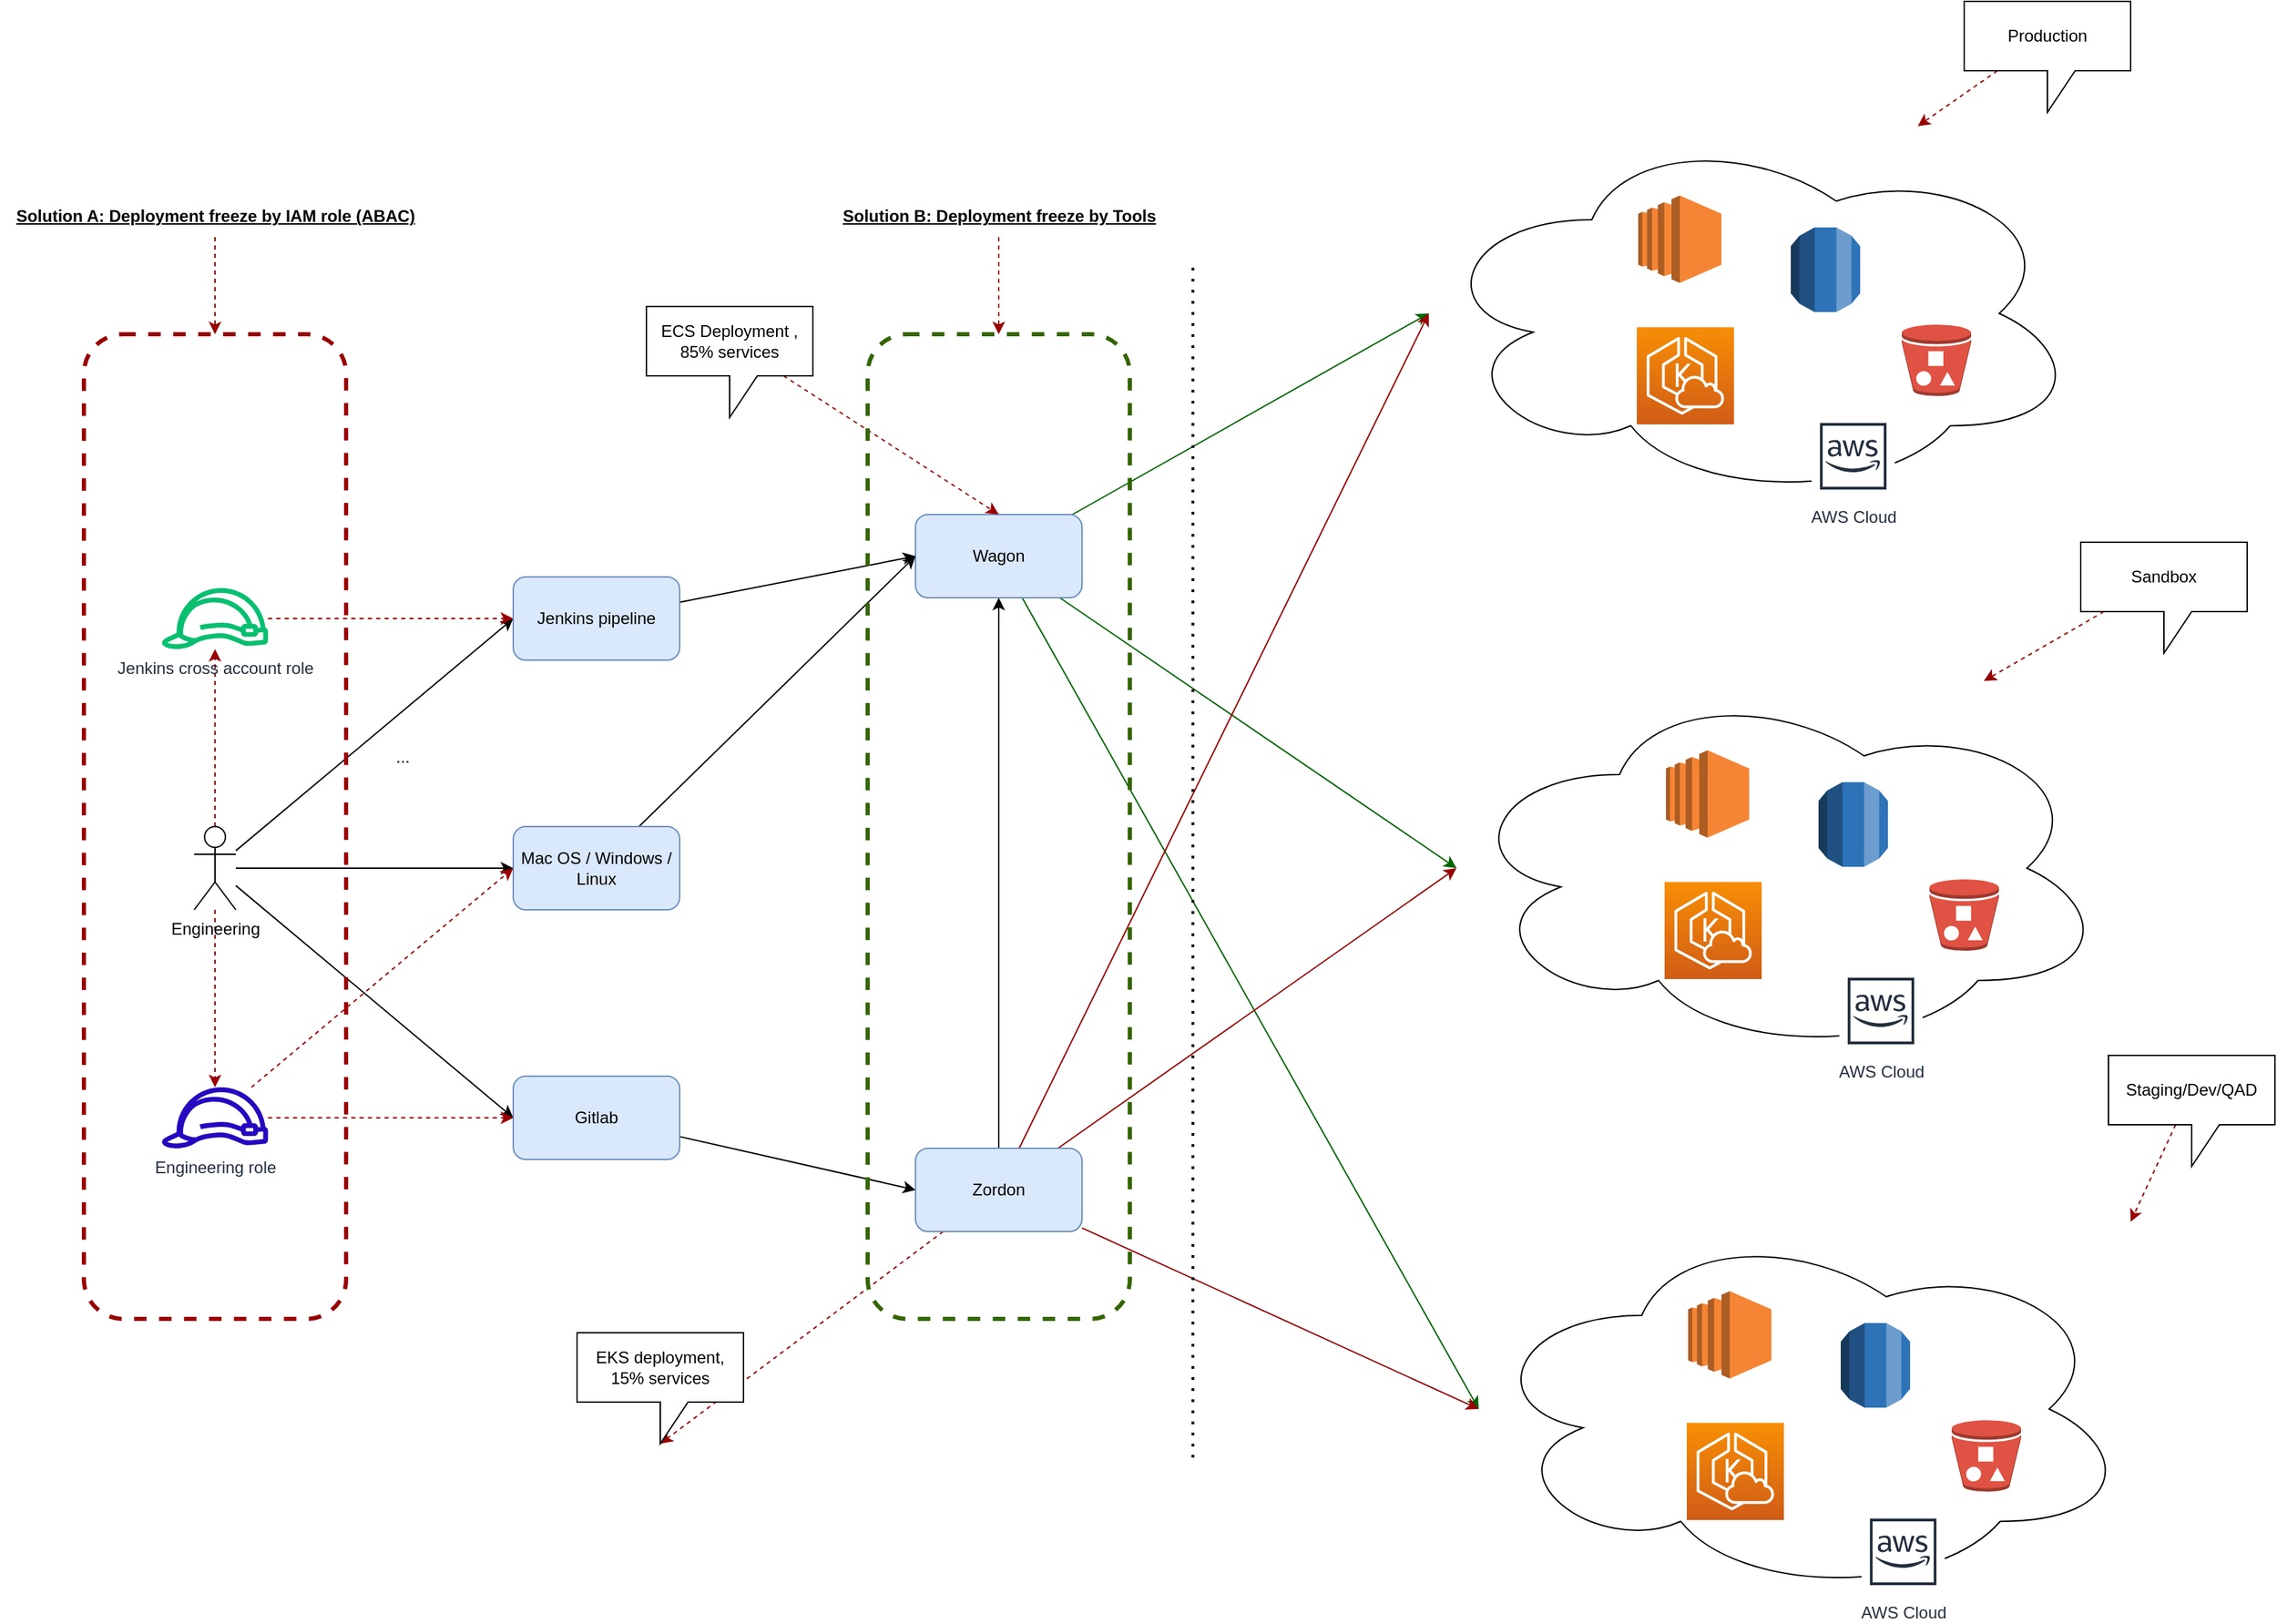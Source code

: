 <mxfile version="20.8.11" type="github">
  <diagram name="Page-1" id="_FEKKTkWSSTOCSQZe-sH">
    <mxGraphModel dx="2276" dy="1131" grid="1" gridSize="10" guides="1" tooltips="1" connect="1" arrows="1" fold="1" page="1" pageScale="1" pageWidth="850" pageHeight="1100" math="0" shadow="0">
      <root>
        <mxCell id="0" />
        <mxCell id="1" parent="0" />
        <mxCell id="CKW2dxHiue9IkvRFs45i-118" style="edgeStyle=none;rounded=0;orthogonalLoop=1;jettySize=auto;html=1;entryX=0;entryY=0.5;entryDx=0;entryDy=0;strokeColor=#006600;" edge="1" parent="1" source="CKW2dxHiue9IkvRFs45i-8" target="CKW2dxHiue9IkvRFs45i-86">
          <mxGeometry relative="1" as="geometry" />
        </mxCell>
        <mxCell id="CKW2dxHiue9IkvRFs45i-119" style="edgeStyle=none;rounded=0;orthogonalLoop=1;jettySize=auto;html=1;entryX=0;entryY=0.5;entryDx=0;entryDy=0;strokeColor=#006600;" edge="1" parent="1" source="CKW2dxHiue9IkvRFs45i-8" target="CKW2dxHiue9IkvRFs45i-87">
          <mxGeometry relative="1" as="geometry" />
        </mxCell>
        <mxCell id="CKW2dxHiue9IkvRFs45i-120" style="edgeStyle=none;rounded=0;orthogonalLoop=1;jettySize=auto;html=1;entryX=0;entryY=0.5;entryDx=0;entryDy=0;strokeColor=#006600;" edge="1" parent="1" source="CKW2dxHiue9IkvRFs45i-8" target="CKW2dxHiue9IkvRFs45i-95">
          <mxGeometry relative="1" as="geometry" />
        </mxCell>
        <mxCell id="CKW2dxHiue9IkvRFs45i-8" value="Wagon" style="rounded=1;whiteSpace=wrap;html=1;fillColor=#dae8fc;strokeColor=#6c8ebf;" vertex="1" parent="1">
          <mxGeometry x="914" y="520" width="120" height="60" as="geometry" />
        </mxCell>
        <mxCell id="CKW2dxHiue9IkvRFs45i-111" style="edgeStyle=none;rounded=0;orthogonalLoop=1;jettySize=auto;html=1;entryX=0;entryY=0.5;entryDx=0;entryDy=0;" edge="1" parent="1" source="CKW2dxHiue9IkvRFs45i-25" target="CKW2dxHiue9IkvRFs45i-107">
          <mxGeometry relative="1" as="geometry" />
        </mxCell>
        <mxCell id="CKW2dxHiue9IkvRFs45i-112" style="edgeStyle=none;rounded=0;orthogonalLoop=1;jettySize=auto;html=1;entryX=0;entryY=0.5;entryDx=0;entryDy=0;" edge="1" parent="1" source="CKW2dxHiue9IkvRFs45i-25" target="CKW2dxHiue9IkvRFs45i-108">
          <mxGeometry relative="1" as="geometry" />
        </mxCell>
        <mxCell id="CKW2dxHiue9IkvRFs45i-113" style="edgeStyle=none;rounded=0;orthogonalLoop=1;jettySize=auto;html=1;entryX=0;entryY=0.5;entryDx=0;entryDy=0;" edge="1" parent="1" source="CKW2dxHiue9IkvRFs45i-25" target="CKW2dxHiue9IkvRFs45i-109">
          <mxGeometry relative="1" as="geometry" />
        </mxCell>
        <mxCell id="CKW2dxHiue9IkvRFs45i-126" style="edgeStyle=none;rounded=0;orthogonalLoop=1;jettySize=auto;html=1;strokeColor=#990000;dashed=1;" edge="1" parent="1" source="CKW2dxHiue9IkvRFs45i-25" target="CKW2dxHiue9IkvRFs45i-58">
          <mxGeometry relative="1" as="geometry" />
        </mxCell>
        <mxCell id="CKW2dxHiue9IkvRFs45i-127" style="edgeStyle=none;rounded=0;orthogonalLoop=1;jettySize=auto;html=1;strokeColor=#990000;dashed=1;" edge="1" parent="1" source="CKW2dxHiue9IkvRFs45i-25" target="CKW2dxHiue9IkvRFs45i-124">
          <mxGeometry relative="1" as="geometry" />
        </mxCell>
        <mxCell id="CKW2dxHiue9IkvRFs45i-25" value="Engineering" style="shape=umlActor;verticalLabelPosition=bottom;verticalAlign=top;html=1;outlineConnect=0;" vertex="1" parent="1">
          <mxGeometry x="394" y="745" width="30" height="60" as="geometry" />
        </mxCell>
        <mxCell id="CKW2dxHiue9IkvRFs45i-117" style="edgeStyle=none;rounded=0;orthogonalLoop=1;jettySize=auto;html=1;entryX=0.5;entryY=1;entryDx=0;entryDy=0;" edge="1" parent="1" source="CKW2dxHiue9IkvRFs45i-35" target="CKW2dxHiue9IkvRFs45i-8">
          <mxGeometry relative="1" as="geometry" />
        </mxCell>
        <mxCell id="CKW2dxHiue9IkvRFs45i-121" style="edgeStyle=none;rounded=0;orthogonalLoop=1;jettySize=auto;html=1;entryX=0;entryY=0.5;entryDx=0;entryDy=0;strokeColor=#990000;" edge="1" parent="1" source="CKW2dxHiue9IkvRFs45i-35" target="CKW2dxHiue9IkvRFs45i-86">
          <mxGeometry relative="1" as="geometry" />
        </mxCell>
        <mxCell id="CKW2dxHiue9IkvRFs45i-122" style="edgeStyle=none;rounded=0;orthogonalLoop=1;jettySize=auto;html=1;entryX=0;entryY=0.5;entryDx=0;entryDy=0;strokeColor=#990000;" edge="1" parent="1" source="CKW2dxHiue9IkvRFs45i-35" target="CKW2dxHiue9IkvRFs45i-87">
          <mxGeometry relative="1" as="geometry" />
        </mxCell>
        <mxCell id="CKW2dxHiue9IkvRFs45i-123" style="edgeStyle=none;rounded=0;orthogonalLoop=1;jettySize=auto;html=1;entryX=0;entryY=0.5;entryDx=0;entryDy=0;strokeColor=#990000;" edge="1" parent="1" source="CKW2dxHiue9IkvRFs45i-35" target="CKW2dxHiue9IkvRFs45i-95">
          <mxGeometry relative="1" as="geometry" />
        </mxCell>
        <mxCell id="CKW2dxHiue9IkvRFs45i-132" style="edgeStyle=none;rounded=0;orthogonalLoop=1;jettySize=auto;html=1;entryX=0;entryY=0;entryDx=60;entryDy=80;entryPerimeter=0;dashed=1;strokeColor=#990000;" edge="1" parent="1" source="CKW2dxHiue9IkvRFs45i-35" target="CKW2dxHiue9IkvRFs45i-131">
          <mxGeometry relative="1" as="geometry" />
        </mxCell>
        <mxCell id="CKW2dxHiue9IkvRFs45i-35" value="Zordon" style="rounded=1;whiteSpace=wrap;html=1;fillColor=#dae8fc;strokeColor=#6c8ebf;" vertex="1" parent="1">
          <mxGeometry x="914" y="977" width="120" height="60" as="geometry" />
        </mxCell>
        <mxCell id="CKW2dxHiue9IkvRFs45i-40" value="" style="endArrow=none;dashed=1;html=1;dashPattern=1 3;strokeWidth=2;rounded=0;" edge="1" parent="1">
          <mxGeometry width="50" height="50" relative="1" as="geometry">
            <mxPoint x="1114" y="1200" as="sourcePoint" />
            <mxPoint x="1114" y="340" as="targetPoint" />
          </mxGeometry>
        </mxCell>
        <mxCell id="CKW2dxHiue9IkvRFs45i-125" style="edgeStyle=none;rounded=0;orthogonalLoop=1;jettySize=auto;html=1;entryX=0;entryY=0.5;entryDx=0;entryDy=0;strokeColor=#990000;dashed=1;" edge="1" parent="1" source="CKW2dxHiue9IkvRFs45i-58" target="CKW2dxHiue9IkvRFs45i-107">
          <mxGeometry relative="1" as="geometry" />
        </mxCell>
        <mxCell id="CKW2dxHiue9IkvRFs45i-58" value="Jenkins cross account role" style="sketch=0;outlineConnect=0;fontColor=#232F3E;gradientColor=none;fillColor=#08bf70;strokeColor=none;dashed=0;verticalLabelPosition=bottom;verticalAlign=top;align=center;html=1;fontSize=12;fontStyle=0;aspect=fixed;pointerEvents=1;shape=mxgraph.aws4.role;" vertex="1" parent="1">
          <mxGeometry x="370" y="573" width="78" height="44" as="geometry" />
        </mxCell>
        <mxCell id="CKW2dxHiue9IkvRFs45i-60" value="..." style="text;html=1;align=center;verticalAlign=middle;resizable=0;points=[];autosize=1;strokeColor=none;fillColor=none;" vertex="1" parent="1">
          <mxGeometry x="529" y="680" width="30" height="30" as="geometry" />
        </mxCell>
        <mxCell id="CKW2dxHiue9IkvRFs45i-86" value="" style="group;movable=1;resizable=1;rotatable=1;deletable=1;editable=1;connectable=1;" vertex="1" connectable="0" parent="1">
          <mxGeometry x="1284" y="240" width="470" height="270" as="geometry" />
        </mxCell>
        <mxCell id="CKW2dxHiue9IkvRFs45i-1" value="" style="ellipse;shape=cloud;whiteSpace=wrap;html=1;movable=1;resizable=1;rotatable=1;deletable=1;editable=1;connectable=1;" vertex="1" parent="CKW2dxHiue9IkvRFs45i-86">
          <mxGeometry width="470" height="270" as="geometry" />
        </mxCell>
        <mxCell id="CKW2dxHiue9IkvRFs45i-72" value="" style="sketch=0;points=[[0,0,0],[0.25,0,0],[0.5,0,0],[0.75,0,0],[1,0,0],[0,1,0],[0.25,1,0],[0.5,1,0],[0.75,1,0],[1,1,0],[0,0.25,0],[0,0.5,0],[0,0.75,0],[1,0.25,0],[1,0.5,0],[1,0.75,0]];outlineConnect=0;fontColor=#232F3E;gradientColor=#F78E04;gradientDirection=north;fillColor=#D05C17;strokeColor=#ffffff;dashed=0;verticalLabelPosition=bottom;verticalAlign=top;align=center;html=1;fontSize=12;fontStyle=0;aspect=fixed;shape=mxgraph.aws4.resourceIcon;resIcon=mxgraph.aws4.eks_cloud;movable=1;resizable=1;rotatable=1;deletable=1;editable=1;connectable=1;" vertex="1" parent="CKW2dxHiue9IkvRFs45i-86">
          <mxGeometry x="150" y="145" width="70" height="70" as="geometry" />
        </mxCell>
        <mxCell id="CKW2dxHiue9IkvRFs45i-66" value="" style="outlineConnect=0;dashed=0;verticalLabelPosition=bottom;verticalAlign=top;align=center;html=1;shape=mxgraph.aws3.bucket_with_objects;fillColor=#E05243;gradientColor=none;movable=1;resizable=1;rotatable=1;deletable=1;editable=1;connectable=1;" vertex="1" parent="CKW2dxHiue9IkvRFs45i-86">
          <mxGeometry x="341" y="143" width="50" height="51.5" as="geometry" />
        </mxCell>
        <mxCell id="CKW2dxHiue9IkvRFs45i-67" value="" style="outlineConnect=0;dashed=0;verticalLabelPosition=bottom;verticalAlign=top;align=center;html=1;shape=mxgraph.aws3.rds;fillColor=#2E73B8;gradientColor=none;movable=1;resizable=1;rotatable=1;deletable=1;editable=1;connectable=1;" vertex="1" parent="CKW2dxHiue9IkvRFs45i-86">
          <mxGeometry x="261" y="73" width="50" height="61" as="geometry" />
        </mxCell>
        <mxCell id="CKW2dxHiue9IkvRFs45i-68" value="" style="outlineConnect=0;dashed=0;verticalLabelPosition=bottom;verticalAlign=top;align=center;html=1;shape=mxgraph.aws3.ec2;fillColor=#F58534;gradientColor=none;movable=1;resizable=1;rotatable=1;deletable=1;editable=1;connectable=1;" vertex="1" parent="CKW2dxHiue9IkvRFs45i-86">
          <mxGeometry x="151" y="50" width="60" height="63" as="geometry" />
        </mxCell>
        <mxCell id="CKW2dxHiue9IkvRFs45i-69" value="AWS Cloud" style="sketch=0;outlineConnect=0;fontColor=#232F3E;gradientColor=none;strokeColor=#232F3E;fillColor=#ffffff;dashed=0;verticalLabelPosition=bottom;verticalAlign=top;align=center;html=1;fontSize=12;fontStyle=0;aspect=fixed;shape=mxgraph.aws4.resourceIcon;resIcon=mxgraph.aws4.aws_cloud;movable=1;resizable=1;rotatable=1;deletable=1;editable=1;connectable=1;" vertex="1" parent="CKW2dxHiue9IkvRFs45i-86">
          <mxGeometry x="276" y="208" width="60" height="60" as="geometry" />
        </mxCell>
        <mxCell id="CKW2dxHiue9IkvRFs45i-70" value="" style="shape=image;html=1;verticalAlign=top;verticalLabelPosition=bottom;labelBackgroundColor=#ffffff;imageAspect=0;aspect=fixed;image=https://cdn1.iconfinder.com/data/icons/iconoir-vol-3/24/question-mark-128.png;movable=1;resizable=1;rotatable=1;deletable=1;editable=1;connectable=1;" vertex="1" parent="CKW2dxHiue9IkvRFs45i-86">
          <mxGeometry x="238" y="150" width="58" height="58" as="geometry" />
        </mxCell>
        <mxCell id="CKW2dxHiue9IkvRFs45i-87" value="" style="group;movable=1;resizable=1;rotatable=1;deletable=1;editable=1;connectable=1;" vertex="1" connectable="0" parent="1">
          <mxGeometry x="1304" y="640" width="470" height="270" as="geometry" />
        </mxCell>
        <mxCell id="CKW2dxHiue9IkvRFs45i-88" value="" style="ellipse;shape=cloud;whiteSpace=wrap;html=1;movable=1;resizable=1;rotatable=1;deletable=1;editable=1;connectable=1;" vertex="1" parent="CKW2dxHiue9IkvRFs45i-87">
          <mxGeometry width="470" height="270" as="geometry" />
        </mxCell>
        <mxCell id="CKW2dxHiue9IkvRFs45i-89" value="" style="sketch=0;points=[[0,0,0],[0.25,0,0],[0.5,0,0],[0.75,0,0],[1,0,0],[0,1,0],[0.25,1,0],[0.5,1,0],[0.75,1,0],[1,1,0],[0,0.25,0],[0,0.5,0],[0,0.75,0],[1,0.25,0],[1,0.5,0],[1,0.75,0]];outlineConnect=0;fontColor=#232F3E;gradientColor=#F78E04;gradientDirection=north;fillColor=#D05C17;strokeColor=#ffffff;dashed=0;verticalLabelPosition=bottom;verticalAlign=top;align=center;html=1;fontSize=12;fontStyle=0;aspect=fixed;shape=mxgraph.aws4.resourceIcon;resIcon=mxgraph.aws4.eks_cloud;movable=1;resizable=1;rotatable=1;deletable=1;editable=1;connectable=1;" vertex="1" parent="CKW2dxHiue9IkvRFs45i-87">
          <mxGeometry x="150" y="145" width="70" height="70" as="geometry" />
        </mxCell>
        <mxCell id="CKW2dxHiue9IkvRFs45i-90" value="" style="outlineConnect=0;dashed=0;verticalLabelPosition=bottom;verticalAlign=top;align=center;html=1;shape=mxgraph.aws3.bucket_with_objects;fillColor=#E05243;gradientColor=none;movable=1;resizable=1;rotatable=1;deletable=1;editable=1;connectable=1;" vertex="1" parent="CKW2dxHiue9IkvRFs45i-87">
          <mxGeometry x="341" y="143" width="50" height="51.5" as="geometry" />
        </mxCell>
        <mxCell id="CKW2dxHiue9IkvRFs45i-91" value="" style="outlineConnect=0;dashed=0;verticalLabelPosition=bottom;verticalAlign=top;align=center;html=1;shape=mxgraph.aws3.rds;fillColor=#2E73B8;gradientColor=none;movable=1;resizable=1;rotatable=1;deletable=1;editable=1;connectable=1;" vertex="1" parent="CKW2dxHiue9IkvRFs45i-87">
          <mxGeometry x="261" y="73" width="50" height="61" as="geometry" />
        </mxCell>
        <mxCell id="CKW2dxHiue9IkvRFs45i-92" value="" style="outlineConnect=0;dashed=0;verticalLabelPosition=bottom;verticalAlign=top;align=center;html=1;shape=mxgraph.aws3.ec2;fillColor=#F58534;gradientColor=none;movable=1;resizable=1;rotatable=1;deletable=1;editable=1;connectable=1;" vertex="1" parent="CKW2dxHiue9IkvRFs45i-87">
          <mxGeometry x="151" y="50" width="60" height="63" as="geometry" />
        </mxCell>
        <mxCell id="CKW2dxHiue9IkvRFs45i-93" value="AWS Cloud" style="sketch=0;outlineConnect=0;fontColor=#232F3E;gradientColor=none;strokeColor=#232F3E;fillColor=#ffffff;dashed=0;verticalLabelPosition=bottom;verticalAlign=top;align=center;html=1;fontSize=12;fontStyle=0;aspect=fixed;shape=mxgraph.aws4.resourceIcon;resIcon=mxgraph.aws4.aws_cloud;movable=1;resizable=1;rotatable=1;deletable=1;editable=1;connectable=1;" vertex="1" parent="CKW2dxHiue9IkvRFs45i-87">
          <mxGeometry x="276" y="208" width="60" height="60" as="geometry" />
        </mxCell>
        <mxCell id="CKW2dxHiue9IkvRFs45i-94" value="" style="shape=image;html=1;verticalAlign=top;verticalLabelPosition=bottom;labelBackgroundColor=#ffffff;imageAspect=0;aspect=fixed;image=https://cdn1.iconfinder.com/data/icons/iconoir-vol-3/24/question-mark-128.png;movable=1;resizable=1;rotatable=1;deletable=1;editable=1;connectable=1;" vertex="1" parent="CKW2dxHiue9IkvRFs45i-87">
          <mxGeometry x="238" y="150" width="58" height="58" as="geometry" />
        </mxCell>
        <mxCell id="CKW2dxHiue9IkvRFs45i-95" value="" style="group;movable=1;resizable=1;rotatable=1;deletable=1;editable=1;connectable=1;" vertex="1" connectable="0" parent="1">
          <mxGeometry x="1320" y="1030" width="470" height="270" as="geometry" />
        </mxCell>
        <mxCell id="CKW2dxHiue9IkvRFs45i-96" value="" style="ellipse;shape=cloud;whiteSpace=wrap;html=1;movable=1;resizable=1;rotatable=1;deletable=1;editable=1;connectable=1;" vertex="1" parent="CKW2dxHiue9IkvRFs45i-95">
          <mxGeometry width="470" height="270" as="geometry" />
        </mxCell>
        <mxCell id="CKW2dxHiue9IkvRFs45i-97" value="" style="sketch=0;points=[[0,0,0],[0.25,0,0],[0.5,0,0],[0.75,0,0],[1,0,0],[0,1,0],[0.25,1,0],[0.5,1,0],[0.75,1,0],[1,1,0],[0,0.25,0],[0,0.5,0],[0,0.75,0],[1,0.25,0],[1,0.5,0],[1,0.75,0]];outlineConnect=0;fontColor=#232F3E;gradientColor=#F78E04;gradientDirection=north;fillColor=#D05C17;strokeColor=#ffffff;dashed=0;verticalLabelPosition=bottom;verticalAlign=top;align=center;html=1;fontSize=12;fontStyle=0;aspect=fixed;shape=mxgraph.aws4.resourceIcon;resIcon=mxgraph.aws4.eks_cloud;movable=1;resizable=1;rotatable=1;deletable=1;editable=1;connectable=1;" vertex="1" parent="CKW2dxHiue9IkvRFs45i-95">
          <mxGeometry x="150" y="145" width="70" height="70" as="geometry" />
        </mxCell>
        <mxCell id="CKW2dxHiue9IkvRFs45i-98" value="" style="outlineConnect=0;dashed=0;verticalLabelPosition=bottom;verticalAlign=top;align=center;html=1;shape=mxgraph.aws3.bucket_with_objects;fillColor=#E05243;gradientColor=none;movable=1;resizable=1;rotatable=1;deletable=1;editable=1;connectable=1;" vertex="1" parent="CKW2dxHiue9IkvRFs45i-95">
          <mxGeometry x="341" y="143" width="50" height="51.5" as="geometry" />
        </mxCell>
        <mxCell id="CKW2dxHiue9IkvRFs45i-99" value="" style="outlineConnect=0;dashed=0;verticalLabelPosition=bottom;verticalAlign=top;align=center;html=1;shape=mxgraph.aws3.rds;fillColor=#2E73B8;gradientColor=none;movable=1;resizable=1;rotatable=1;deletable=1;editable=1;connectable=1;" vertex="1" parent="CKW2dxHiue9IkvRFs45i-95">
          <mxGeometry x="261" y="73" width="50" height="61" as="geometry" />
        </mxCell>
        <mxCell id="CKW2dxHiue9IkvRFs45i-100" value="" style="outlineConnect=0;dashed=0;verticalLabelPosition=bottom;verticalAlign=top;align=center;html=1;shape=mxgraph.aws3.ec2;fillColor=#F58534;gradientColor=none;movable=1;resizable=1;rotatable=1;deletable=1;editable=1;connectable=1;" vertex="1" parent="CKW2dxHiue9IkvRFs45i-95">
          <mxGeometry x="151" y="50" width="60" height="63" as="geometry" />
        </mxCell>
        <mxCell id="CKW2dxHiue9IkvRFs45i-101" value="AWS Cloud" style="sketch=0;outlineConnect=0;fontColor=#232F3E;gradientColor=none;strokeColor=#232F3E;fillColor=#ffffff;dashed=0;verticalLabelPosition=bottom;verticalAlign=top;align=center;html=1;fontSize=12;fontStyle=0;aspect=fixed;shape=mxgraph.aws4.resourceIcon;resIcon=mxgraph.aws4.aws_cloud;movable=1;resizable=1;rotatable=1;deletable=1;editable=1;connectable=1;" vertex="1" parent="CKW2dxHiue9IkvRFs45i-95">
          <mxGeometry x="276" y="208" width="60" height="60" as="geometry" />
        </mxCell>
        <mxCell id="CKW2dxHiue9IkvRFs45i-102" value="" style="shape=image;html=1;verticalAlign=top;verticalLabelPosition=bottom;labelBackgroundColor=#ffffff;imageAspect=0;aspect=fixed;image=https://cdn1.iconfinder.com/data/icons/iconoir-vol-3/24/question-mark-128.png;movable=1;resizable=1;rotatable=1;deletable=1;editable=1;connectable=1;" vertex="1" parent="CKW2dxHiue9IkvRFs45i-95">
          <mxGeometry x="238" y="150" width="58" height="58" as="geometry" />
        </mxCell>
        <mxCell id="CKW2dxHiue9IkvRFs45i-136" style="edgeStyle=none;rounded=0;orthogonalLoop=1;jettySize=auto;html=1;entryX=0.75;entryY=0;entryDx=0;entryDy=0;dashed=1;strokeColor=#990000;" edge="1" parent="1" source="CKW2dxHiue9IkvRFs45i-103" target="CKW2dxHiue9IkvRFs45i-86">
          <mxGeometry relative="1" as="geometry" />
        </mxCell>
        <mxCell id="CKW2dxHiue9IkvRFs45i-103" value="Production" style="shape=callout;whiteSpace=wrap;html=1;perimeter=calloutPerimeter;" vertex="1" parent="1">
          <mxGeometry x="1670" y="150" width="120" height="80" as="geometry" />
        </mxCell>
        <mxCell id="CKW2dxHiue9IkvRFs45i-135" style="edgeStyle=none;rounded=0;orthogonalLoop=1;jettySize=auto;html=1;entryX=0.809;entryY=0;entryDx=0;entryDy=0;entryPerimeter=0;dashed=1;strokeColor=#990000;" edge="1" parent="1" source="CKW2dxHiue9IkvRFs45i-105" target="CKW2dxHiue9IkvRFs45i-87">
          <mxGeometry relative="1" as="geometry" />
        </mxCell>
        <mxCell id="CKW2dxHiue9IkvRFs45i-105" value="Sandbox" style="shape=callout;whiteSpace=wrap;html=1;perimeter=calloutPerimeter;" vertex="1" parent="1">
          <mxGeometry x="1754" y="540" width="120" height="80" as="geometry" />
        </mxCell>
        <mxCell id="CKW2dxHiue9IkvRFs45i-134" style="edgeStyle=none;rounded=0;orthogonalLoop=1;jettySize=auto;html=1;entryX=1;entryY=0;entryDx=0;entryDy=0;dashed=1;strokeColor=#990000;" edge="1" parent="1" source="CKW2dxHiue9IkvRFs45i-106" target="CKW2dxHiue9IkvRFs45i-95">
          <mxGeometry relative="1" as="geometry" />
        </mxCell>
        <mxCell id="CKW2dxHiue9IkvRFs45i-106" value="Staging/Dev/QAD" style="shape=callout;whiteSpace=wrap;html=1;perimeter=calloutPerimeter;" vertex="1" parent="1">
          <mxGeometry x="1774" y="910" width="120" height="80" as="geometry" />
        </mxCell>
        <mxCell id="CKW2dxHiue9IkvRFs45i-114" style="edgeStyle=none;rounded=0;orthogonalLoop=1;jettySize=auto;html=1;entryX=0;entryY=0.5;entryDx=0;entryDy=0;" edge="1" parent="1" source="CKW2dxHiue9IkvRFs45i-107" target="CKW2dxHiue9IkvRFs45i-8">
          <mxGeometry relative="1" as="geometry" />
        </mxCell>
        <mxCell id="CKW2dxHiue9IkvRFs45i-107" value="Jenkins pipeline" style="rounded=1;whiteSpace=wrap;html=1;fillColor=#dae8fc;strokeColor=#6c8ebf;" vertex="1" parent="1">
          <mxGeometry x="624" y="565" width="120" height="60" as="geometry" />
        </mxCell>
        <mxCell id="CKW2dxHiue9IkvRFs45i-115" style="edgeStyle=none;rounded=0;orthogonalLoop=1;jettySize=auto;html=1;entryX=0;entryY=0.5;entryDx=0;entryDy=0;" edge="1" parent="1" source="CKW2dxHiue9IkvRFs45i-108" target="CKW2dxHiue9IkvRFs45i-8">
          <mxGeometry relative="1" as="geometry" />
        </mxCell>
        <mxCell id="CKW2dxHiue9IkvRFs45i-108" value="Mac OS / Windows / Linux" style="rounded=1;whiteSpace=wrap;html=1;fillColor=#dae8fc;strokeColor=#6c8ebf;" vertex="1" parent="1">
          <mxGeometry x="624" y="745" width="120" height="60" as="geometry" />
        </mxCell>
        <mxCell id="CKW2dxHiue9IkvRFs45i-116" style="edgeStyle=none;rounded=0;orthogonalLoop=1;jettySize=auto;html=1;entryX=0;entryY=0.5;entryDx=0;entryDy=0;" edge="1" parent="1" source="CKW2dxHiue9IkvRFs45i-109" target="CKW2dxHiue9IkvRFs45i-35">
          <mxGeometry relative="1" as="geometry" />
        </mxCell>
        <mxCell id="CKW2dxHiue9IkvRFs45i-109" value="Gitlab" style="rounded=1;whiteSpace=wrap;html=1;fillColor=#dae8fc;strokeColor=#6c8ebf;" vertex="1" parent="1">
          <mxGeometry x="624" y="925" width="120" height="60" as="geometry" />
        </mxCell>
        <mxCell id="CKW2dxHiue9IkvRFs45i-128" style="edgeStyle=none;rounded=0;orthogonalLoop=1;jettySize=auto;html=1;entryX=0;entryY=0.5;entryDx=0;entryDy=0;strokeColor=#990000;dashed=1;" edge="1" parent="1" source="CKW2dxHiue9IkvRFs45i-124" target="CKW2dxHiue9IkvRFs45i-108">
          <mxGeometry relative="1" as="geometry" />
        </mxCell>
        <mxCell id="CKW2dxHiue9IkvRFs45i-129" style="edgeStyle=none;rounded=0;orthogonalLoop=1;jettySize=auto;html=1;entryX=0;entryY=0.5;entryDx=0;entryDy=0;strokeColor=#990000;dashed=1;" edge="1" parent="1" source="CKW2dxHiue9IkvRFs45i-124" target="CKW2dxHiue9IkvRFs45i-109">
          <mxGeometry relative="1" as="geometry" />
        </mxCell>
        <mxCell id="CKW2dxHiue9IkvRFs45i-124" value="Engineering role" style="sketch=0;outlineConnect=0;fontColor=#232F3E;gradientColor=none;fillColor=#2608bf;strokeColor=none;dashed=0;verticalLabelPosition=bottom;verticalAlign=top;align=center;html=1;fontSize=12;fontStyle=0;aspect=fixed;pointerEvents=1;shape=mxgraph.aws4.role;" vertex="1" parent="1">
          <mxGeometry x="370" y="933" width="78" height="44" as="geometry" />
        </mxCell>
        <mxCell id="CKW2dxHiue9IkvRFs45i-133" style="edgeStyle=none;rounded=0;orthogonalLoop=1;jettySize=auto;html=1;entryX=0.5;entryY=0;entryDx=0;entryDy=0;dashed=1;strokeColor=#990000;" edge="1" parent="1" source="CKW2dxHiue9IkvRFs45i-130" target="CKW2dxHiue9IkvRFs45i-8">
          <mxGeometry relative="1" as="geometry" />
        </mxCell>
        <mxCell id="CKW2dxHiue9IkvRFs45i-130" value="ECS Deployment , 85% services" style="shape=callout;whiteSpace=wrap;html=1;perimeter=calloutPerimeter;" vertex="1" parent="1">
          <mxGeometry x="720" y="370" width="120" height="80" as="geometry" />
        </mxCell>
        <mxCell id="CKW2dxHiue9IkvRFs45i-131" value="EKS deployment, 15% services" style="shape=callout;whiteSpace=wrap;html=1;perimeter=calloutPerimeter;" vertex="1" parent="1">
          <mxGeometry x="670" y="1110" width="120" height="80" as="geometry" />
        </mxCell>
        <mxCell id="CKW2dxHiue9IkvRFs45i-137" value="" style="rounded=1;whiteSpace=wrap;html=1;fillColor=none;dashed=1;gradientColor=default;strokeWidth=3;strokeColor=#990000;" vertex="1" parent="1">
          <mxGeometry x="314.5" y="390" width="189" height="710" as="geometry" />
        </mxCell>
        <mxCell id="CKW2dxHiue9IkvRFs45i-138" value="" style="rounded=1;whiteSpace=wrap;html=1;fillColor=none;dashed=1;gradientColor=default;strokeWidth=3;strokeColor=#336600;" vertex="1" parent="1">
          <mxGeometry x="879.5" y="390" width="189" height="710" as="geometry" />
        </mxCell>
        <mxCell id="CKW2dxHiue9IkvRFs45i-141" style="edgeStyle=none;rounded=0;orthogonalLoop=1;jettySize=auto;html=1;entryX=0.5;entryY=0;entryDx=0;entryDy=0;dashed=1;strokeColor=#990000;" edge="1" parent="1" source="CKW2dxHiue9IkvRFs45i-139" target="CKW2dxHiue9IkvRFs45i-137">
          <mxGeometry relative="1" as="geometry" />
        </mxCell>
        <mxCell id="CKW2dxHiue9IkvRFs45i-139" value="Solution A: Deployment freeze by IAM role (ABAC)" style="text;html=1;align=center;verticalAlign=middle;resizable=0;points=[];autosize=1;strokeColor=none;fillColor=none;fontStyle=5" vertex="1" parent="1">
          <mxGeometry x="254" y="290" width="310" height="30" as="geometry" />
        </mxCell>
        <mxCell id="CKW2dxHiue9IkvRFs45i-142" style="edgeStyle=none;rounded=0;orthogonalLoop=1;jettySize=auto;html=1;dashed=1;strokeColor=#990000;" edge="1" parent="1" source="CKW2dxHiue9IkvRFs45i-140" target="CKW2dxHiue9IkvRFs45i-138">
          <mxGeometry relative="1" as="geometry" />
        </mxCell>
        <mxCell id="CKW2dxHiue9IkvRFs45i-140" value="Solution B: Deployment freeze by Tools" style="text;html=1;align=center;verticalAlign=middle;resizable=0;points=[];autosize=1;strokeColor=none;fillColor=none;fontStyle=5" vertex="1" parent="1">
          <mxGeometry x="849" y="290" width="250" height="30" as="geometry" />
        </mxCell>
      </root>
    </mxGraphModel>
  </diagram>
</mxfile>
